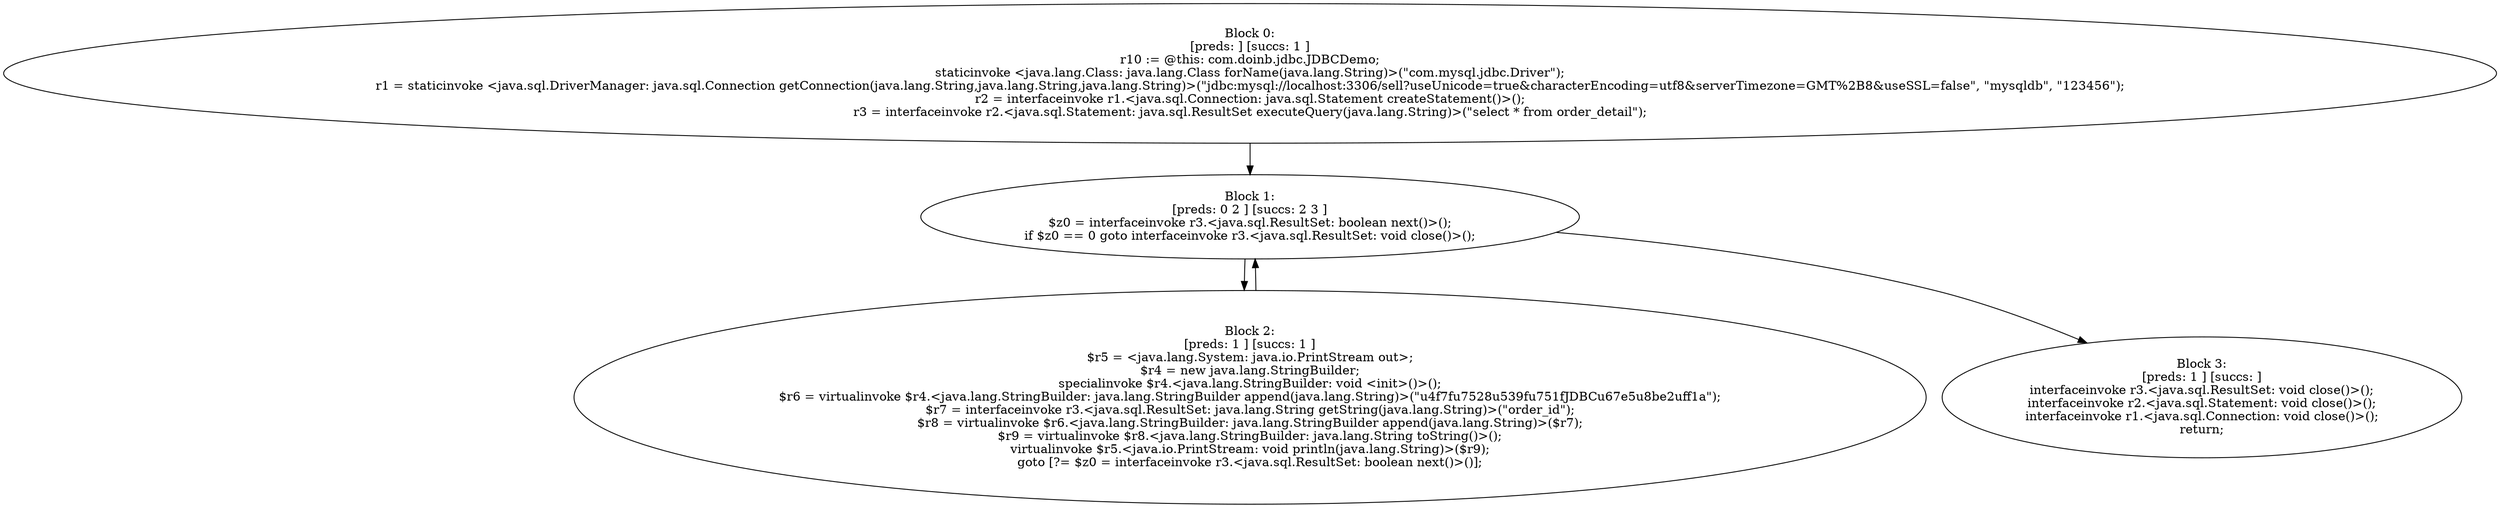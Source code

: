 digraph "unitGraph" {
    "Block 0:
[preds: ] [succs: 1 ]
r10 := @this: com.doinb.jdbc.JDBCDemo;
staticinvoke <java.lang.Class: java.lang.Class forName(java.lang.String)>(\"com.mysql.jdbc.Driver\");
r1 = staticinvoke <java.sql.DriverManager: java.sql.Connection getConnection(java.lang.String,java.lang.String,java.lang.String)>(\"jdbc:mysql://localhost:3306/sell?useUnicode=true&characterEncoding=utf8&serverTimezone=GMT%2B8&useSSL=false\", \"mysqldb\", \"123456\");
r2 = interfaceinvoke r1.<java.sql.Connection: java.sql.Statement createStatement()>();
r3 = interfaceinvoke r2.<java.sql.Statement: java.sql.ResultSet executeQuery(java.lang.String)>(\"select * from order_detail\");
"
    "Block 1:
[preds: 0 2 ] [succs: 2 3 ]
$z0 = interfaceinvoke r3.<java.sql.ResultSet: boolean next()>();
if $z0 == 0 goto interfaceinvoke r3.<java.sql.ResultSet: void close()>();
"
    "Block 2:
[preds: 1 ] [succs: 1 ]
$r5 = <java.lang.System: java.io.PrintStream out>;
$r4 = new java.lang.StringBuilder;
specialinvoke $r4.<java.lang.StringBuilder: void <init>()>();
$r6 = virtualinvoke $r4.<java.lang.StringBuilder: java.lang.StringBuilder append(java.lang.String)>(\"\u4f7f\u7528\u539f\u751fJDBC\u67e5\u8be2\uff1a\");
$r7 = interfaceinvoke r3.<java.sql.ResultSet: java.lang.String getString(java.lang.String)>(\"order_id\");
$r8 = virtualinvoke $r6.<java.lang.StringBuilder: java.lang.StringBuilder append(java.lang.String)>($r7);
$r9 = virtualinvoke $r8.<java.lang.StringBuilder: java.lang.String toString()>();
virtualinvoke $r5.<java.io.PrintStream: void println(java.lang.String)>($r9);
goto [?= $z0 = interfaceinvoke r3.<java.sql.ResultSet: boolean next()>()];
"
    "Block 3:
[preds: 1 ] [succs: ]
interfaceinvoke r3.<java.sql.ResultSet: void close()>();
interfaceinvoke r2.<java.sql.Statement: void close()>();
interfaceinvoke r1.<java.sql.Connection: void close()>();
return;
"
    "Block 0:
[preds: ] [succs: 1 ]
r10 := @this: com.doinb.jdbc.JDBCDemo;
staticinvoke <java.lang.Class: java.lang.Class forName(java.lang.String)>(\"com.mysql.jdbc.Driver\");
r1 = staticinvoke <java.sql.DriverManager: java.sql.Connection getConnection(java.lang.String,java.lang.String,java.lang.String)>(\"jdbc:mysql://localhost:3306/sell?useUnicode=true&characterEncoding=utf8&serverTimezone=GMT%2B8&useSSL=false\", \"mysqldb\", \"123456\");
r2 = interfaceinvoke r1.<java.sql.Connection: java.sql.Statement createStatement()>();
r3 = interfaceinvoke r2.<java.sql.Statement: java.sql.ResultSet executeQuery(java.lang.String)>(\"select * from order_detail\");
"->"Block 1:
[preds: 0 2 ] [succs: 2 3 ]
$z0 = interfaceinvoke r3.<java.sql.ResultSet: boolean next()>();
if $z0 == 0 goto interfaceinvoke r3.<java.sql.ResultSet: void close()>();
";
    "Block 1:
[preds: 0 2 ] [succs: 2 3 ]
$z0 = interfaceinvoke r3.<java.sql.ResultSet: boolean next()>();
if $z0 == 0 goto interfaceinvoke r3.<java.sql.ResultSet: void close()>();
"->"Block 2:
[preds: 1 ] [succs: 1 ]
$r5 = <java.lang.System: java.io.PrintStream out>;
$r4 = new java.lang.StringBuilder;
specialinvoke $r4.<java.lang.StringBuilder: void <init>()>();
$r6 = virtualinvoke $r4.<java.lang.StringBuilder: java.lang.StringBuilder append(java.lang.String)>(\"\u4f7f\u7528\u539f\u751fJDBC\u67e5\u8be2\uff1a\");
$r7 = interfaceinvoke r3.<java.sql.ResultSet: java.lang.String getString(java.lang.String)>(\"order_id\");
$r8 = virtualinvoke $r6.<java.lang.StringBuilder: java.lang.StringBuilder append(java.lang.String)>($r7);
$r9 = virtualinvoke $r8.<java.lang.StringBuilder: java.lang.String toString()>();
virtualinvoke $r5.<java.io.PrintStream: void println(java.lang.String)>($r9);
goto [?= $z0 = interfaceinvoke r3.<java.sql.ResultSet: boolean next()>()];
";
    "Block 1:
[preds: 0 2 ] [succs: 2 3 ]
$z0 = interfaceinvoke r3.<java.sql.ResultSet: boolean next()>();
if $z0 == 0 goto interfaceinvoke r3.<java.sql.ResultSet: void close()>();
"->"Block 3:
[preds: 1 ] [succs: ]
interfaceinvoke r3.<java.sql.ResultSet: void close()>();
interfaceinvoke r2.<java.sql.Statement: void close()>();
interfaceinvoke r1.<java.sql.Connection: void close()>();
return;
";
    "Block 2:
[preds: 1 ] [succs: 1 ]
$r5 = <java.lang.System: java.io.PrintStream out>;
$r4 = new java.lang.StringBuilder;
specialinvoke $r4.<java.lang.StringBuilder: void <init>()>();
$r6 = virtualinvoke $r4.<java.lang.StringBuilder: java.lang.StringBuilder append(java.lang.String)>(\"\u4f7f\u7528\u539f\u751fJDBC\u67e5\u8be2\uff1a\");
$r7 = interfaceinvoke r3.<java.sql.ResultSet: java.lang.String getString(java.lang.String)>(\"order_id\");
$r8 = virtualinvoke $r6.<java.lang.StringBuilder: java.lang.StringBuilder append(java.lang.String)>($r7);
$r9 = virtualinvoke $r8.<java.lang.StringBuilder: java.lang.String toString()>();
virtualinvoke $r5.<java.io.PrintStream: void println(java.lang.String)>($r9);
goto [?= $z0 = interfaceinvoke r3.<java.sql.ResultSet: boolean next()>()];
"->"Block 1:
[preds: 0 2 ] [succs: 2 3 ]
$z0 = interfaceinvoke r3.<java.sql.ResultSet: boolean next()>();
if $z0 == 0 goto interfaceinvoke r3.<java.sql.ResultSet: void close()>();
";
}
